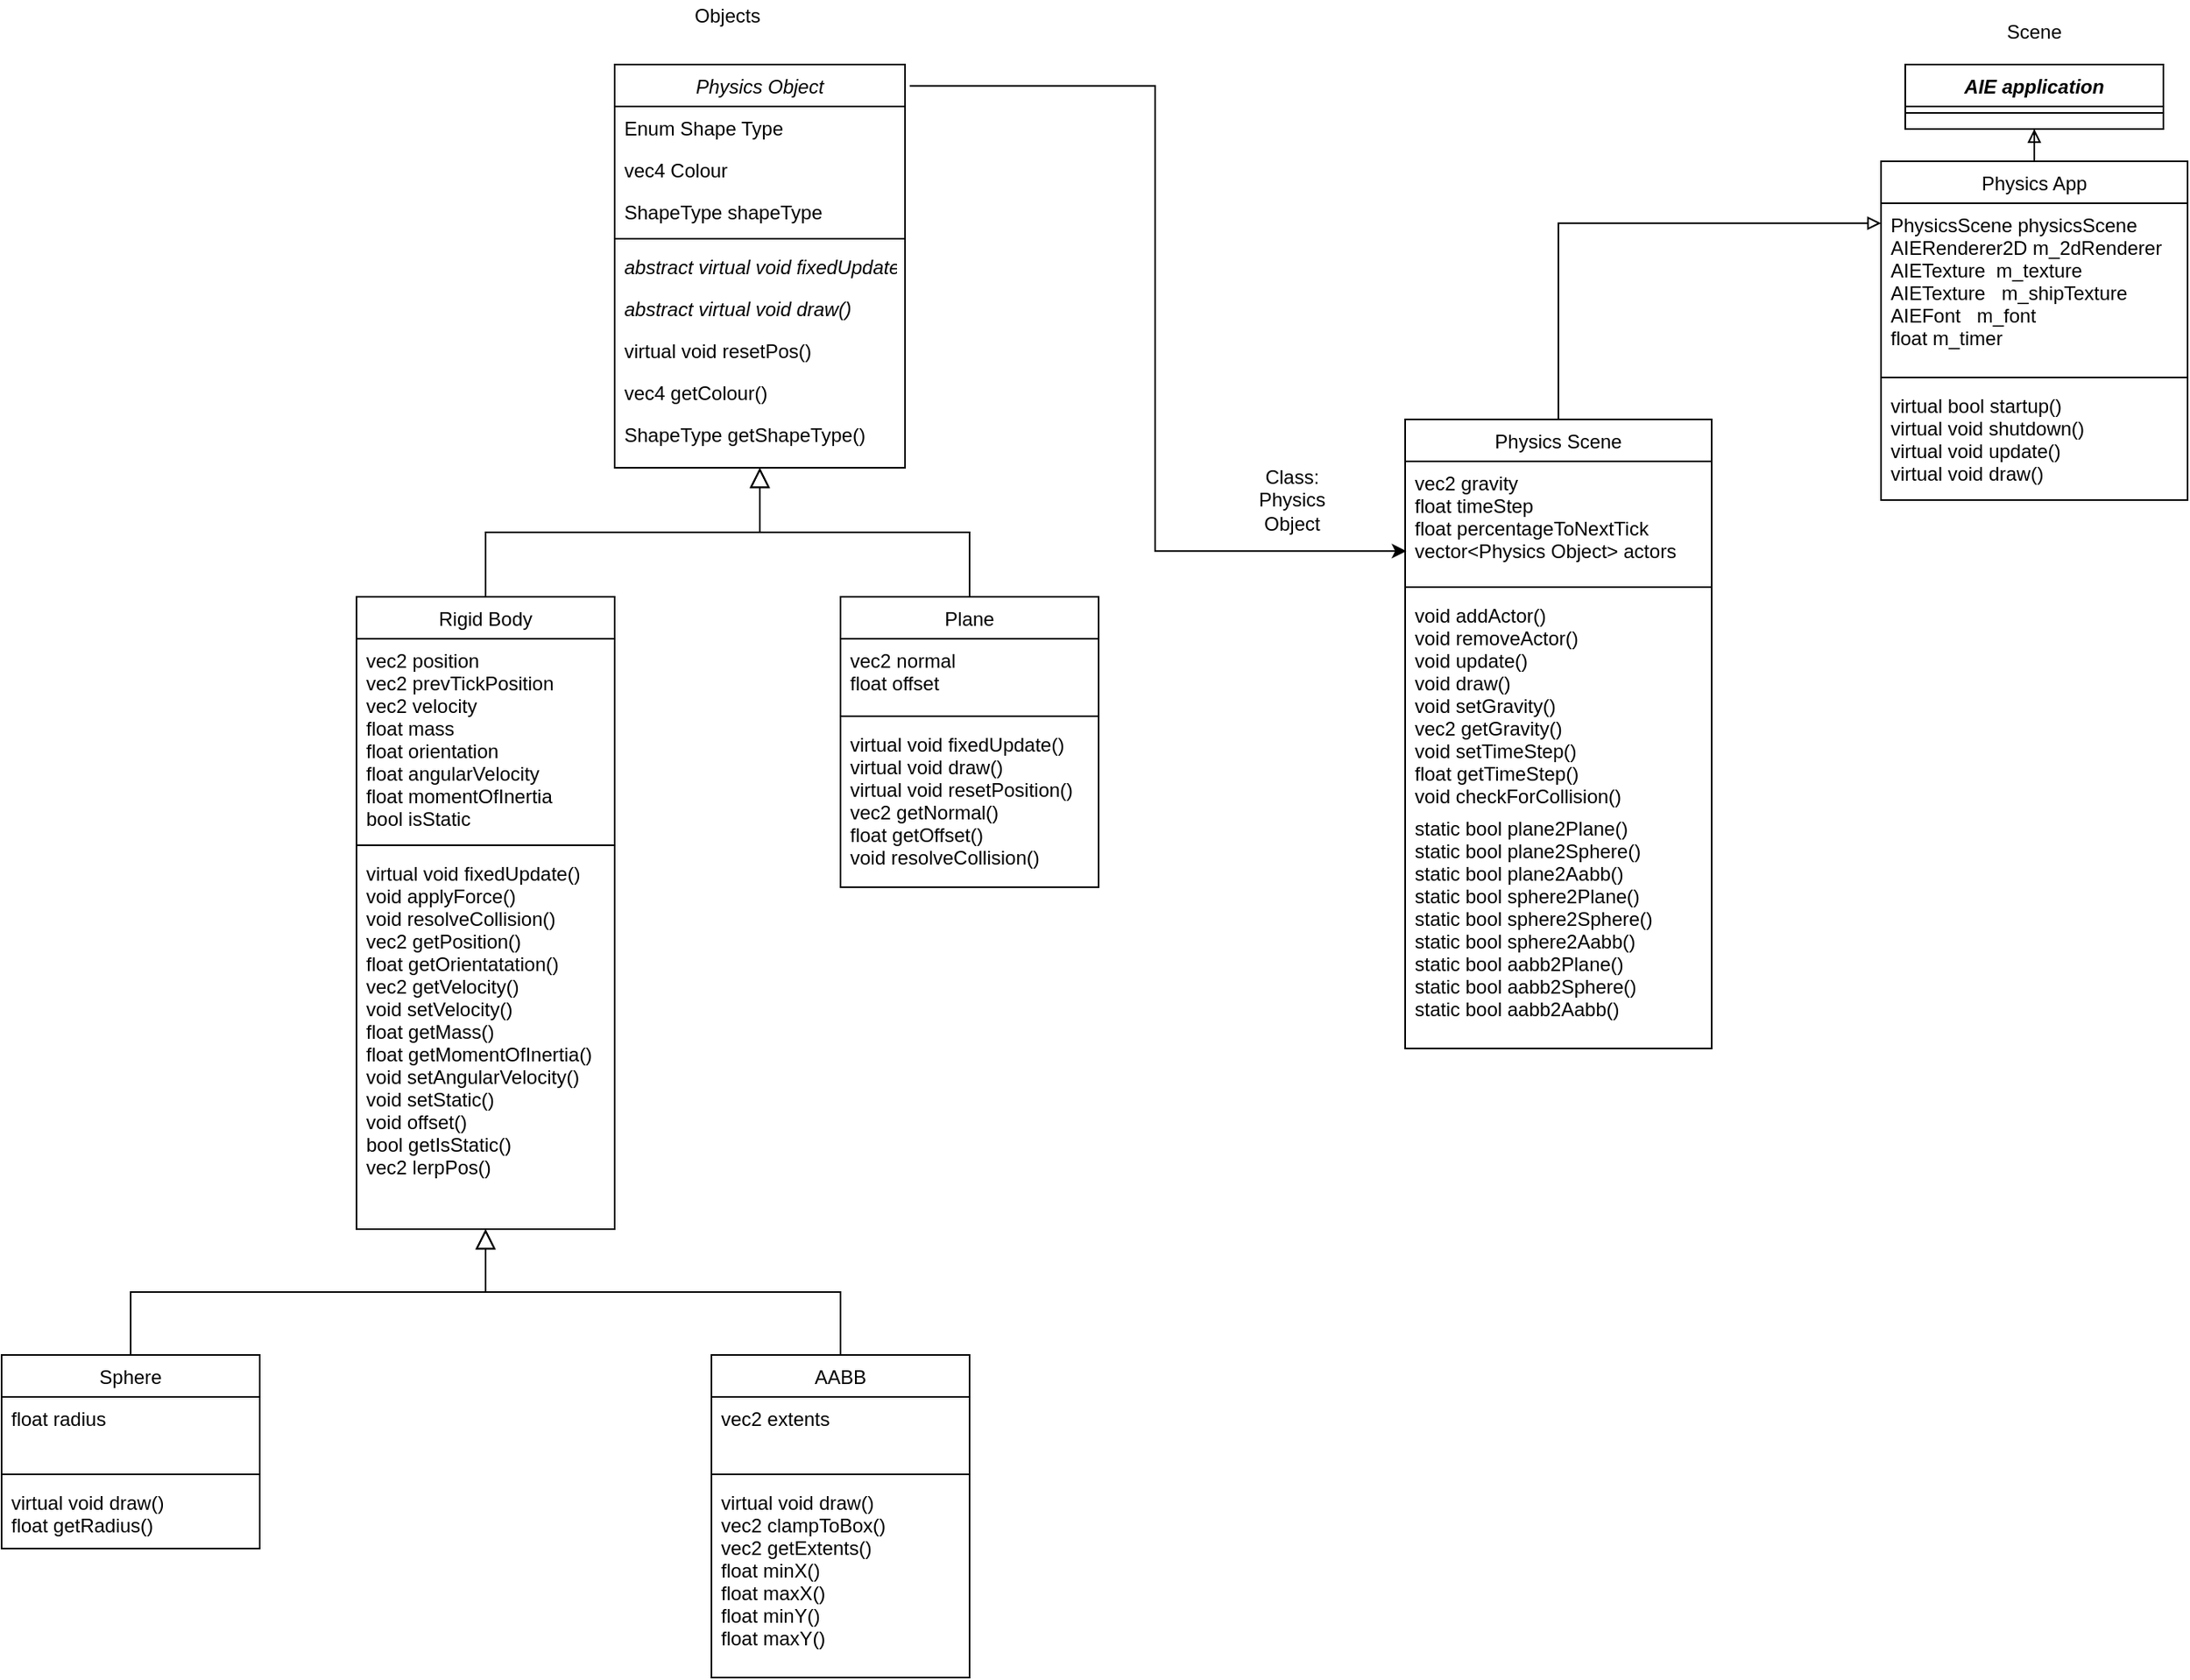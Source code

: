 <mxfile version="14.4.4" type="device"><diagram id="C5RBs43oDa-KdzZeNtuy" name="Page-1"><mxGraphModel dx="2545" dy="935" grid="1" gridSize="10" guides="1" tooltips="1" connect="1" arrows="1" fold="1" page="1" pageScale="1" pageWidth="827" pageHeight="1169" math="0" shadow="0"><root><mxCell id="WIyWlLk6GJQsqaUBKTNV-0"/><mxCell id="WIyWlLk6GJQsqaUBKTNV-1" parent="WIyWlLk6GJQsqaUBKTNV-0"/><mxCell id="QTU2g48aUX3lcfF-h9D7-47" style="edgeStyle=orthogonalEdgeStyle;rounded=0;orthogonalLoop=1;jettySize=auto;html=1;entryX=0.004;entryY=0.752;entryDx=0;entryDy=0;entryPerimeter=0;exitX=1.016;exitY=0.053;exitDx=0;exitDy=0;exitPerimeter=0;" parent="WIyWlLk6GJQsqaUBKTNV-1" source="zkfFHV4jXpPFQw0GAbJ--0" target="QTU2g48aUX3lcfF-h9D7-41" edge="1"><mxGeometry relative="1" as="geometry"/></mxCell><mxCell id="zkfFHV4jXpPFQw0GAbJ--0" value="Physics Object&#10;" style="swimlane;fontStyle=2;align=center;verticalAlign=top;childLayout=stackLayout;horizontal=1;startSize=26;horizontalStack=0;resizeParent=1;resizeLast=0;collapsible=1;marginBottom=0;rounded=0;shadow=0;strokeWidth=1;" parent="WIyWlLk6GJQsqaUBKTNV-1" vertex="1"><mxGeometry x="-380" y="40" width="180" height="250" as="geometry"><mxRectangle x="230" y="140" width="160" height="26" as="alternateBounds"/></mxGeometry></mxCell><mxCell id="zkfFHV4jXpPFQw0GAbJ--1" value="Enum Shape Type" style="text;align=left;verticalAlign=top;spacingLeft=4;spacingRight=4;overflow=hidden;rotatable=0;points=[[0,0.5],[1,0.5]];portConstraint=eastwest;" parent="zkfFHV4jXpPFQw0GAbJ--0" vertex="1"><mxGeometry y="26" width="180" height="26" as="geometry"/></mxCell><mxCell id="zkfFHV4jXpPFQw0GAbJ--2" value="vec4 Colour&#10;" style="text;align=left;verticalAlign=top;spacingLeft=4;spacingRight=4;overflow=hidden;rotatable=0;points=[[0,0.5],[1,0.5]];portConstraint=eastwest;rounded=0;shadow=0;html=0;" parent="zkfFHV4jXpPFQw0GAbJ--0" vertex="1"><mxGeometry y="52" width="180" height="26" as="geometry"/></mxCell><mxCell id="QTU2g48aUX3lcfF-h9D7-13" value="ShapeType shapeType" style="text;align=left;verticalAlign=top;spacingLeft=4;spacingRight=4;overflow=hidden;rotatable=0;points=[[0,0.5],[1,0.5]];portConstraint=eastwest;rounded=0;shadow=0;html=0;" parent="zkfFHV4jXpPFQw0GAbJ--0" vertex="1"><mxGeometry y="78" width="180" height="26" as="geometry"/></mxCell><mxCell id="zkfFHV4jXpPFQw0GAbJ--4" value="" style="line;html=1;strokeWidth=1;align=left;verticalAlign=middle;spacingTop=-1;spacingLeft=3;spacingRight=3;rotatable=0;labelPosition=right;points=[];portConstraint=eastwest;" parent="zkfFHV4jXpPFQw0GAbJ--0" vertex="1"><mxGeometry y="104" width="180" height="8" as="geometry"/></mxCell><mxCell id="zkfFHV4jXpPFQw0GAbJ--5" value="abstract virtual void fixedUpdate()" style="text;align=left;verticalAlign=top;spacingLeft=4;spacingRight=4;overflow=hidden;rotatable=0;points=[[0,0.5],[1,0.5]];portConstraint=eastwest;fontStyle=2" parent="zkfFHV4jXpPFQw0GAbJ--0" vertex="1"><mxGeometry y="112" width="180" height="26" as="geometry"/></mxCell><mxCell id="QTU2g48aUX3lcfF-h9D7-9" value="abstract virtual void draw()&#10;" style="text;align=left;verticalAlign=top;spacingLeft=4;spacingRight=4;overflow=hidden;rotatable=0;points=[[0,0.5],[1,0.5]];portConstraint=eastwest;fontStyle=2" parent="zkfFHV4jXpPFQw0GAbJ--0" vertex="1"><mxGeometry y="138" width="180" height="26" as="geometry"/></mxCell><mxCell id="QTU2g48aUX3lcfF-h9D7-8" value="virtual void resetPos()&#10;" style="text;align=left;verticalAlign=top;spacingLeft=4;spacingRight=4;overflow=hidden;rotatable=0;points=[[0,0.5],[1,0.5]];portConstraint=eastwest;" parent="zkfFHV4jXpPFQw0GAbJ--0" vertex="1"><mxGeometry y="164" width="180" height="26" as="geometry"/></mxCell><mxCell id="QTU2g48aUX3lcfF-h9D7-10" value="vec4 getColour()&#10;" style="text;align=left;verticalAlign=top;spacingLeft=4;spacingRight=4;overflow=hidden;rotatable=0;points=[[0,0.5],[1,0.5]];portConstraint=eastwest;" parent="zkfFHV4jXpPFQw0GAbJ--0" vertex="1"><mxGeometry y="190" width="180" height="26" as="geometry"/></mxCell><mxCell id="QTU2g48aUX3lcfF-h9D7-11" value="ShapeType getShapeType()" style="text;align=left;verticalAlign=top;spacingLeft=4;spacingRight=4;overflow=hidden;rotatable=0;points=[[0,0.5],[1,0.5]];portConstraint=eastwest;" parent="zkfFHV4jXpPFQw0GAbJ--0" vertex="1"><mxGeometry y="216" width="180" height="26" as="geometry"/></mxCell><mxCell id="zkfFHV4jXpPFQw0GAbJ--6" value="Rigid Body&#10;" style="swimlane;fontStyle=0;align=center;verticalAlign=top;childLayout=stackLayout;horizontal=1;startSize=26;horizontalStack=0;resizeParent=1;resizeLast=0;collapsible=1;marginBottom=0;rounded=0;shadow=0;strokeWidth=1;" parent="WIyWlLk6GJQsqaUBKTNV-1" vertex="1"><mxGeometry x="-540" y="370" width="160" height="392" as="geometry"><mxRectangle x="130" y="380" width="160" height="26" as="alternateBounds"/></mxGeometry></mxCell><mxCell id="zkfFHV4jXpPFQw0GAbJ--7" value="vec2 position&#10;vec2 prevTickPosition&#10;vec2 velocity&#10;&#9;float mass&#10;&#9;float orientation&#10;&#9;float angularVelocity&#10;&#9;float momentOfInertia&#10;&#9;bool isStatic" style="text;align=left;verticalAlign=top;spacingLeft=4;spacingRight=4;overflow=hidden;rotatable=0;points=[[0,0.5],[1,0.5]];portConstraint=eastwest;" parent="zkfFHV4jXpPFQw0GAbJ--6" vertex="1"><mxGeometry y="26" width="160" height="124" as="geometry"/></mxCell><mxCell id="zkfFHV4jXpPFQw0GAbJ--9" value="" style="line;html=1;strokeWidth=1;align=left;verticalAlign=middle;spacingTop=-1;spacingLeft=3;spacingRight=3;rotatable=0;labelPosition=right;points=[];portConstraint=eastwest;" parent="zkfFHV4jXpPFQw0GAbJ--6" vertex="1"><mxGeometry y="150" width="160" height="8" as="geometry"/></mxCell><mxCell id="zkfFHV4jXpPFQw0GAbJ--10" value="virtual void fixedUpdate()&#10;&#9;void applyForce()&#10;&#9;void resolveCollision()&#10;vec2 getPosition()&#10;&#9;float getOrientatation() &#10;vec2 getVelocity() &#10;&#9;void setVelocity() &#10;&#9;float getMass() &#10;&#9;float getMomentOfInertia()&#10;&#9;void setAngularVelocity()&#10;&#9;void setStatic()&#10;&#9;void offset()&#10;&#9;bool getIsStatic() &#10;vec2 lerpPos()" style="text;align=left;verticalAlign=top;spacingLeft=4;spacingRight=4;overflow=hidden;rotatable=0;points=[[0,0.5],[1,0.5]];portConstraint=eastwest;fontStyle=0" parent="zkfFHV4jXpPFQw0GAbJ--6" vertex="1"><mxGeometry y="158" width="160" height="234" as="geometry"/></mxCell><mxCell id="zkfFHV4jXpPFQw0GAbJ--12" value="" style="endArrow=block;endSize=10;endFill=0;shadow=0;strokeWidth=1;rounded=0;edgeStyle=elbowEdgeStyle;elbow=vertical;" parent="WIyWlLk6GJQsqaUBKTNV-1" source="zkfFHV4jXpPFQw0GAbJ--6" target="zkfFHV4jXpPFQw0GAbJ--0" edge="1"><mxGeometry width="160" relative="1" as="geometry"><mxPoint x="-330" y="213" as="sourcePoint"/><mxPoint x="-330" y="213" as="targetPoint"/></mxGeometry></mxCell><mxCell id="zkfFHV4jXpPFQw0GAbJ--13" value="Plane&#10;" style="swimlane;fontStyle=0;align=center;verticalAlign=top;childLayout=stackLayout;horizontal=1;startSize=26;horizontalStack=0;resizeParent=1;resizeLast=0;collapsible=1;marginBottom=0;rounded=0;shadow=0;strokeWidth=1;" parent="WIyWlLk6GJQsqaUBKTNV-1" vertex="1"><mxGeometry x="-240" y="370" width="160" height="180" as="geometry"><mxRectangle x="340" y="380" width="170" height="26" as="alternateBounds"/></mxGeometry></mxCell><mxCell id="zkfFHV4jXpPFQw0GAbJ--14" value="vec2 normal&#10;&#9;float offset" style="text;align=left;verticalAlign=top;spacingLeft=4;spacingRight=4;overflow=hidden;rotatable=0;points=[[0,0.5],[1,0.5]];portConstraint=eastwest;" parent="zkfFHV4jXpPFQw0GAbJ--13" vertex="1"><mxGeometry y="26" width="160" height="44" as="geometry"/></mxCell><mxCell id="zkfFHV4jXpPFQw0GAbJ--15" value="" style="line;html=1;strokeWidth=1;align=left;verticalAlign=middle;spacingTop=-1;spacingLeft=3;spacingRight=3;rotatable=0;labelPosition=right;points=[];portConstraint=eastwest;" parent="zkfFHV4jXpPFQw0GAbJ--13" vertex="1"><mxGeometry y="70" width="160" height="8" as="geometry"/></mxCell><mxCell id="QTU2g48aUX3lcfF-h9D7-16" value="virtual void fixedUpdate()&#10;&#9;virtual void draw()&#10;&#9;virtual void resetPosition()&#10;vec2 getNormal() &#10;&#9;float getOffset() &#10;&#9;void resolveCollision()" style="text;align=left;verticalAlign=top;spacingLeft=4;spacingRight=4;overflow=hidden;rotatable=0;points=[[0,0.5],[1,0.5]];portConstraint=eastwest;" parent="zkfFHV4jXpPFQw0GAbJ--13" vertex="1"><mxGeometry y="78" width="160" height="92" as="geometry"/></mxCell><mxCell id="zkfFHV4jXpPFQw0GAbJ--16" value="" style="endArrow=block;endSize=10;endFill=0;shadow=0;strokeWidth=1;rounded=0;edgeStyle=elbowEdgeStyle;elbow=vertical;" parent="WIyWlLk6GJQsqaUBKTNV-1" source="zkfFHV4jXpPFQw0GAbJ--13" target="zkfFHV4jXpPFQw0GAbJ--0" edge="1"><mxGeometry width="160" relative="1" as="geometry"><mxPoint x="-320" y="383" as="sourcePoint"/><mxPoint x="-220" y="281" as="targetPoint"/></mxGeometry></mxCell><mxCell id="QTU2g48aUX3lcfF-h9D7-0" value="Objects" style="text;html=1;strokeColor=none;fillColor=none;align=center;verticalAlign=middle;whiteSpace=wrap;rounded=0;" parent="WIyWlLk6GJQsqaUBKTNV-1" vertex="1"><mxGeometry x="-330" width="40" height="20" as="geometry"/></mxCell><mxCell id="QTU2g48aUX3lcfF-h9D7-1" value="AIE application" style="swimlane;fontStyle=3;align=center;verticalAlign=top;childLayout=stackLayout;horizontal=1;startSize=26;horizontalStack=0;resizeParent=1;resizeLast=0;collapsible=1;marginBottom=0;rounded=0;shadow=0;strokeWidth=1;" parent="WIyWlLk6GJQsqaUBKTNV-1" vertex="1"><mxGeometry x="420" y="40" width="160" height="40" as="geometry"><mxRectangle x="230" y="140" width="160" height="26" as="alternateBounds"/></mxGeometry></mxCell><mxCell id="QTU2g48aUX3lcfF-h9D7-5" value="" style="line;html=1;strokeWidth=1;align=left;verticalAlign=middle;spacingTop=-1;spacingLeft=3;spacingRight=3;rotatable=0;labelPosition=right;points=[];portConstraint=eastwest;" parent="QTU2g48aUX3lcfF-h9D7-1" vertex="1"><mxGeometry y="26" width="160" height="8" as="geometry"/></mxCell><mxCell id="QTU2g48aUX3lcfF-h9D7-7" value="Scene" style="text;html=1;strokeColor=none;fillColor=none;align=center;verticalAlign=middle;whiteSpace=wrap;rounded=0;" parent="WIyWlLk6GJQsqaUBKTNV-1" vertex="1"><mxGeometry x="480" y="10" width="40" height="20" as="geometry"/></mxCell><mxCell id="QTU2g48aUX3lcfF-h9D7-17" value="Sphere&#10;" style="swimlane;fontStyle=0;align=center;verticalAlign=top;childLayout=stackLayout;horizontal=1;startSize=26;horizontalStack=0;resizeParent=1;resizeLast=0;collapsible=1;marginBottom=0;rounded=0;shadow=0;strokeWidth=1;" parent="WIyWlLk6GJQsqaUBKTNV-1" vertex="1"><mxGeometry x="-760" y="840" width="160" height="120" as="geometry"><mxRectangle x="-460" y="830" width="170" height="26" as="alternateBounds"/></mxGeometry></mxCell><mxCell id="QTU2g48aUX3lcfF-h9D7-18" value="float radius&#10;&#10;" style="text;align=left;verticalAlign=top;spacingLeft=4;spacingRight=4;overflow=hidden;rotatable=0;points=[[0,0.5],[1,0.5]];portConstraint=eastwest;" parent="QTU2g48aUX3lcfF-h9D7-17" vertex="1"><mxGeometry y="26" width="160" height="44" as="geometry"/></mxCell><mxCell id="QTU2g48aUX3lcfF-h9D7-19" value="" style="line;html=1;strokeWidth=1;align=left;verticalAlign=middle;spacingTop=-1;spacingLeft=3;spacingRight=3;rotatable=0;labelPosition=right;points=[];portConstraint=eastwest;" parent="QTU2g48aUX3lcfF-h9D7-17" vertex="1"><mxGeometry y="70" width="160" height="8" as="geometry"/></mxCell><mxCell id="QTU2g48aUX3lcfF-h9D7-20" value="virtual void draw()&#10;&#9;float getRadius() " style="text;align=left;verticalAlign=top;spacingLeft=4;spacingRight=4;overflow=hidden;rotatable=0;points=[[0,0.5],[1,0.5]];portConstraint=eastwest;" parent="QTU2g48aUX3lcfF-h9D7-17" vertex="1"><mxGeometry y="78" width="160" height="42" as="geometry"/></mxCell><mxCell id="QTU2g48aUX3lcfF-h9D7-22" value="" style="endArrow=block;endSize=10;endFill=0;shadow=0;strokeWidth=1;rounded=0;edgeStyle=elbowEdgeStyle;elbow=vertical;exitX=0.5;exitY=0;exitDx=0;exitDy=0;" parent="WIyWlLk6GJQsqaUBKTNV-1" source="QTU2g48aUX3lcfF-h9D7-17" target="zkfFHV4jXpPFQw0GAbJ--10" edge="1"><mxGeometry width="160" relative="1" as="geometry"><mxPoint x="-150" y="380" as="sourcePoint"/><mxPoint x="-290" y="300" as="targetPoint"/><Array as="points"/></mxGeometry></mxCell><mxCell id="QTU2g48aUX3lcfF-h9D7-23" value="AABB&#10;" style="swimlane;fontStyle=0;align=center;verticalAlign=top;childLayout=stackLayout;horizontal=1;startSize=26;horizontalStack=0;resizeParent=1;resizeLast=0;collapsible=1;marginBottom=0;rounded=0;shadow=0;strokeWidth=1;" parent="WIyWlLk6GJQsqaUBKTNV-1" vertex="1"><mxGeometry x="-320" y="840" width="160" height="200" as="geometry"><mxRectangle x="-460" y="830" width="170" height="26" as="alternateBounds"/></mxGeometry></mxCell><mxCell id="QTU2g48aUX3lcfF-h9D7-24" value="vec2 extents" style="text;align=left;verticalAlign=top;spacingLeft=4;spacingRight=4;overflow=hidden;rotatable=0;points=[[0,0.5],[1,0.5]];portConstraint=eastwest;" parent="QTU2g48aUX3lcfF-h9D7-23" vertex="1"><mxGeometry y="26" width="160" height="44" as="geometry"/></mxCell><mxCell id="QTU2g48aUX3lcfF-h9D7-25" value="" style="line;html=1;strokeWidth=1;align=left;verticalAlign=middle;spacingTop=-1;spacingLeft=3;spacingRight=3;rotatable=0;labelPosition=right;points=[];portConstraint=eastwest;" parent="QTU2g48aUX3lcfF-h9D7-23" vertex="1"><mxGeometry y="70" width="160" height="8" as="geometry"/></mxCell><mxCell id="QTU2g48aUX3lcfF-h9D7-26" value="virtual void draw()&#10;vec2 clampToBox()&#10;vec2 getExtents() &#10;&#9;float minX() &#10;&#9;float maxX() &#10;&#9;float minY() &#10;&#9;float maxY() " style="text;align=left;verticalAlign=top;spacingLeft=4;spacingRight=4;overflow=hidden;rotatable=0;points=[[0,0.5],[1,0.5]];portConstraint=eastwest;" parent="QTU2g48aUX3lcfF-h9D7-23" vertex="1"><mxGeometry y="78" width="160" height="112" as="geometry"/></mxCell><mxCell id="QTU2g48aUX3lcfF-h9D7-27" value="" style="endArrow=block;endSize=10;endFill=0;shadow=0;strokeWidth=1;rounded=0;edgeStyle=elbowEdgeStyle;elbow=vertical;exitX=0.5;exitY=0;exitDx=0;exitDy=0;" parent="WIyWlLk6GJQsqaUBKTNV-1" source="QTU2g48aUX3lcfF-h9D7-23" target="zkfFHV4jXpPFQw0GAbJ--10" edge="1"><mxGeometry width="160" relative="1" as="geometry"><mxPoint x="-670" y="850" as="sourcePoint"/><mxPoint x="-450" y="772" as="targetPoint"/><Array as="points"/></mxGeometry></mxCell><mxCell id="QTU2g48aUX3lcfF-h9D7-39" style="edgeStyle=orthogonalEdgeStyle;rounded=0;orthogonalLoop=1;jettySize=auto;html=1;entryX=0.5;entryY=1;entryDx=0;entryDy=0;endArrow=block;endFill=0;" parent="WIyWlLk6GJQsqaUBKTNV-1" source="QTU2g48aUX3lcfF-h9D7-29" target="QTU2g48aUX3lcfF-h9D7-1" edge="1"><mxGeometry relative="1" as="geometry"/></mxCell><mxCell id="QTU2g48aUX3lcfF-h9D7-29" value="Physics App" style="swimlane;fontStyle=0;align=center;verticalAlign=top;childLayout=stackLayout;horizontal=1;startSize=26;horizontalStack=0;resizeParent=1;resizeLast=0;collapsible=1;marginBottom=0;rounded=0;shadow=0;strokeWidth=1;" parent="WIyWlLk6GJQsqaUBKTNV-1" vertex="1"><mxGeometry x="405" y="100" width="190" height="210" as="geometry"><mxRectangle x="230" y="140" width="160" height="26" as="alternateBounds"/></mxGeometry></mxCell><mxCell id="QTU2g48aUX3lcfF-h9D7-30" value="PhysicsScene physicsScene&#10;&#9;AIERenderer2D m_2dRenderer&#10;&#9;AIETexture  m_texture&#10;AIETexture   m_shipTexture&#10;AIEFont   m_font&#10;&#9;float m_timer" style="text;align=left;verticalAlign=top;spacingLeft=4;spacingRight=4;overflow=hidden;rotatable=0;points=[[0,0.5],[1,0.5]];portConstraint=eastwest;" parent="QTU2g48aUX3lcfF-h9D7-29" vertex="1"><mxGeometry y="26" width="190" height="104" as="geometry"/></mxCell><mxCell id="QTU2g48aUX3lcfF-h9D7-33" value="" style="line;html=1;strokeWidth=1;align=left;verticalAlign=middle;spacingTop=-1;spacingLeft=3;spacingRight=3;rotatable=0;labelPosition=right;points=[];portConstraint=eastwest;" parent="QTU2g48aUX3lcfF-h9D7-29" vertex="1"><mxGeometry y="130" width="190" height="8" as="geometry"/></mxCell><mxCell id="QTU2g48aUX3lcfF-h9D7-34" value="virtual bool startup()&#10;&#9;virtual void shutdown()&#10;&#9;virtual void update()&#10;&#9;virtual void draw()" style="text;align=left;verticalAlign=top;spacingLeft=4;spacingRight=4;overflow=hidden;rotatable=0;points=[[0,0.5],[1,0.5]];portConstraint=eastwest;" parent="QTU2g48aUX3lcfF-h9D7-29" vertex="1"><mxGeometry y="138" width="190" height="68" as="geometry"/></mxCell><mxCell id="QTU2g48aUX3lcfF-h9D7-44" style="edgeStyle=orthogonalEdgeStyle;rounded=0;orthogonalLoop=1;jettySize=auto;html=1;entryX=0;entryY=0.119;entryDx=0;entryDy=0;entryPerimeter=0;exitX=0.5;exitY=0;exitDx=0;exitDy=0;endArrow=block;endFill=0;" parent="WIyWlLk6GJQsqaUBKTNV-1" source="QTU2g48aUX3lcfF-h9D7-40" target="QTU2g48aUX3lcfF-h9D7-30" edge="1"><mxGeometry relative="1" as="geometry"/></mxCell><mxCell id="QTU2g48aUX3lcfF-h9D7-40" value="Physics Scene" style="swimlane;fontStyle=0;align=center;verticalAlign=top;childLayout=stackLayout;horizontal=1;startSize=26;horizontalStack=0;resizeParent=1;resizeLast=0;collapsible=1;marginBottom=0;rounded=0;shadow=0;strokeWidth=1;" parent="WIyWlLk6GJQsqaUBKTNV-1" vertex="1"><mxGeometry x="110" y="260" width="190" height="390" as="geometry"><mxRectangle x="230" y="140" width="160" height="26" as="alternateBounds"/></mxGeometry></mxCell><mxCell id="QTU2g48aUX3lcfF-h9D7-41" value="vec2 gravity&#10;&#9;float timeStep&#10;&#9;float percentageToNextTick&#10;vector&lt;Physics Object&gt; actors" style="text;align=left;verticalAlign=top;spacingLeft=4;spacingRight=4;overflow=hidden;rotatable=0;points=[[0,0.5],[1,0.5]];portConstraint=eastwest;" parent="QTU2g48aUX3lcfF-h9D7-40" vertex="1"><mxGeometry y="26" width="190" height="74" as="geometry"/></mxCell><mxCell id="QTU2g48aUX3lcfF-h9D7-42" value="" style="line;html=1;strokeWidth=1;align=left;verticalAlign=middle;spacingTop=-1;spacingLeft=3;spacingRight=3;rotatable=0;labelPosition=right;points=[];portConstraint=eastwest;" parent="QTU2g48aUX3lcfF-h9D7-40" vertex="1"><mxGeometry y="100" width="190" height="8" as="geometry"/></mxCell><mxCell id="QTU2g48aUX3lcfF-h9D7-43" value="void addActor()&#10;&#9;void removeActor()&#10;&#9;void update()&#10;&#9;void draw()&#10;&#9;void setGravity()&#10;vec2 getGravity() &#10;&#9;void setTimeStep()&#10;&#9;float getTimeStep() &#10;&#9;void checkForCollision()" style="text;align=left;verticalAlign=top;spacingLeft=4;spacingRight=4;overflow=hidden;rotatable=0;points=[[0,0.5],[1,0.5]];portConstraint=eastwest;" parent="QTU2g48aUX3lcfF-h9D7-40" vertex="1"><mxGeometry y="108" width="190" height="132" as="geometry"/></mxCell><mxCell id="QTU2g48aUX3lcfF-h9D7-45" value="static bool plane2Plane()&#10;static bool plane2Sphere()&#10;static bool plane2Aabb()&#10;static bool sphere2Plane()&#10;static bool sphere2Sphere()&#10;static bool sphere2Aabb()&#10;static bool aabb2Plane()&#10;static bool aabb2Sphere()&#10;static bool aabb2Aabb()" style="text;align=left;verticalAlign=top;spacingLeft=4;spacingRight=4;overflow=hidden;rotatable=0;points=[[0,0.5],[1,0.5]];portConstraint=eastwest;" parent="QTU2g48aUX3lcfF-h9D7-40" vertex="1"><mxGeometry y="240" width="190" height="150" as="geometry"/></mxCell><mxCell id="QTU2g48aUX3lcfF-h9D7-48" value="Class: Physics Object" style="text;html=1;strokeColor=none;fillColor=none;align=center;verticalAlign=middle;whiteSpace=wrap;rounded=0;" parent="WIyWlLk6GJQsqaUBKTNV-1" vertex="1"><mxGeometry x="20" y="300" width="40" height="20" as="geometry"/></mxCell></root></mxGraphModel></diagram></mxfile>